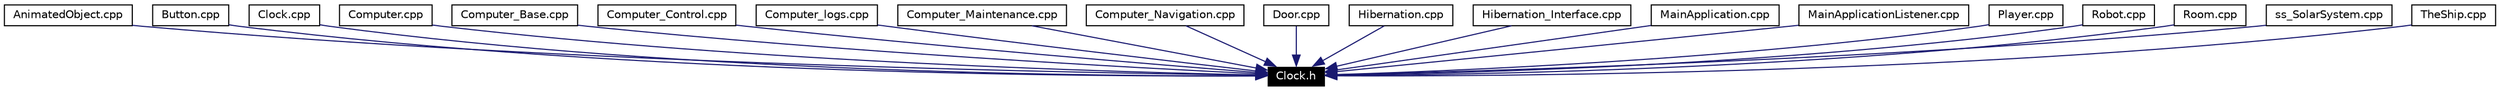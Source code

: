 digraph G
{
  edge [fontname="Helvetica",fontsize=10,labelfontname="Helvetica",labelfontsize=10];
  node [fontname="Helvetica",fontsize=10,shape=record];
  Node1 [label="Clock.h",height=0.2,width=0.4,color="white", fillcolor="black", style="filled" fontcolor="white"];
  Node2 -> Node1 [color="midnightblue",fontsize=10,style="solid",fontname="Helvetica"];
  Node2 [label="AnimatedObject.cpp",height=0.2,width=0.4,color="black",URL="$_animated_object_8cpp.html"];
  Node3 -> Node1 [color="midnightblue",fontsize=10,style="solid",fontname="Helvetica"];
  Node3 [label="Button.cpp",height=0.2,width=0.4,color="black",URL="$_button_8cpp.html"];
  Node4 -> Node1 [color="midnightblue",fontsize=10,style="solid",fontname="Helvetica"];
  Node4 [label="Clock.cpp",height=0.2,width=0.4,color="black",URL="$_clock_8cpp.html"];
  Node5 -> Node1 [color="midnightblue",fontsize=10,style="solid",fontname="Helvetica"];
  Node5 [label="Computer.cpp",height=0.2,width=0.4,color="black",URL="$_computer_8cpp.html"];
  Node6 -> Node1 [color="midnightblue",fontsize=10,style="solid",fontname="Helvetica"];
  Node6 [label="Computer_Base.cpp",height=0.2,width=0.4,color="black",URL="$_computer___base_8cpp.html"];
  Node7 -> Node1 [color="midnightblue",fontsize=10,style="solid",fontname="Helvetica"];
  Node7 [label="Computer_Control.cpp",height=0.2,width=0.4,color="black",URL="$_computer___control_8cpp.html"];
  Node8 -> Node1 [color="midnightblue",fontsize=10,style="solid",fontname="Helvetica"];
  Node8 [label="Computer_logs.cpp",height=0.2,width=0.4,color="black",URL="$_computer__logs_8cpp.html"];
  Node9 -> Node1 [color="midnightblue",fontsize=10,style="solid",fontname="Helvetica"];
  Node9 [label="Computer_Maintenance.cpp",height=0.2,width=0.4,color="black",URL="$_computer___maintenance_8cpp.html"];
  Node10 -> Node1 [color="midnightblue",fontsize=10,style="solid",fontname="Helvetica"];
  Node10 [label="Computer_Navigation.cpp",height=0.2,width=0.4,color="black",URL="$_computer___navigation_8cpp.html"];
  Node11 -> Node1 [color="midnightblue",fontsize=10,style="solid",fontname="Helvetica"];
  Node11 [label="Door.cpp",height=0.2,width=0.4,color="black",URL="$_door_8cpp.html"];
  Node12 -> Node1 [color="midnightblue",fontsize=10,style="solid",fontname="Helvetica"];
  Node12 [label="Hibernation.cpp",height=0.2,width=0.4,color="black",URL="$_hibernation_8cpp.html"];
  Node13 -> Node1 [color="midnightblue",fontsize=10,style="solid",fontname="Helvetica"];
  Node13 [label="Hibernation_Interface.cpp",height=0.2,width=0.4,color="black",URL="$_hibernation___interface_8cpp.html"];
  Node14 -> Node1 [color="midnightblue",fontsize=10,style="solid",fontname="Helvetica"];
  Node14 [label="MainApplication.cpp",height=0.2,width=0.4,color="black",URL="$_main_application_8cpp.html"];
  Node15 -> Node1 [color="midnightblue",fontsize=10,style="solid",fontname="Helvetica"];
  Node15 [label="MainApplicationListener.cpp",height=0.2,width=0.4,color="black",URL="$_main_application_listener_8cpp.html"];
  Node16 -> Node1 [color="midnightblue",fontsize=10,style="solid",fontname="Helvetica"];
  Node16 [label="Player.cpp",height=0.2,width=0.4,color="black",URL="$_player_8cpp.html"];
  Node17 -> Node1 [color="midnightblue",fontsize=10,style="solid",fontname="Helvetica"];
  Node17 [label="Robot.cpp",height=0.2,width=0.4,color="black",URL="$_robot_8cpp.html"];
  Node18 -> Node1 [color="midnightblue",fontsize=10,style="solid",fontname="Helvetica"];
  Node18 [label="Room.cpp",height=0.2,width=0.4,color="black",URL="$_room_8cpp.html"];
  Node19 -> Node1 [color="midnightblue",fontsize=10,style="solid",fontname="Helvetica"];
  Node19 [label="ss_SolarSystem.cpp",height=0.2,width=0.4,color="black",URL="$ss___solar_system_8cpp.html"];
  Node20 -> Node1 [color="midnightblue",fontsize=10,style="solid",fontname="Helvetica"];
  Node20 [label="TheShip.cpp",height=0.2,width=0.4,color="black",URL="$_the_ship_8cpp.html"];
}
